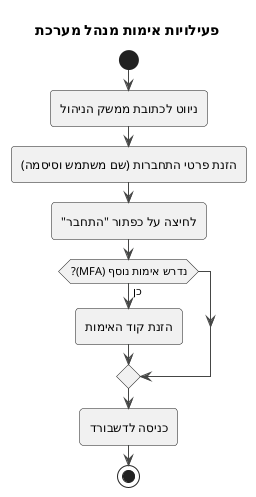 @startuml
!theme vibrant

title פעילויות אימות מנהל מערכת

start
:ניווט לכתובת ממשק הניהול;
:הזנת פרטי התחברות (שם משתמש וסיסמה);
:לחיצה על כפתור "התחבר";

if (נדרש אימות נוסף (MFA)?) then (כן)
  :הזנת קוד האימות;
endif

:כניסה לדשבורד;

stop

@enduml
